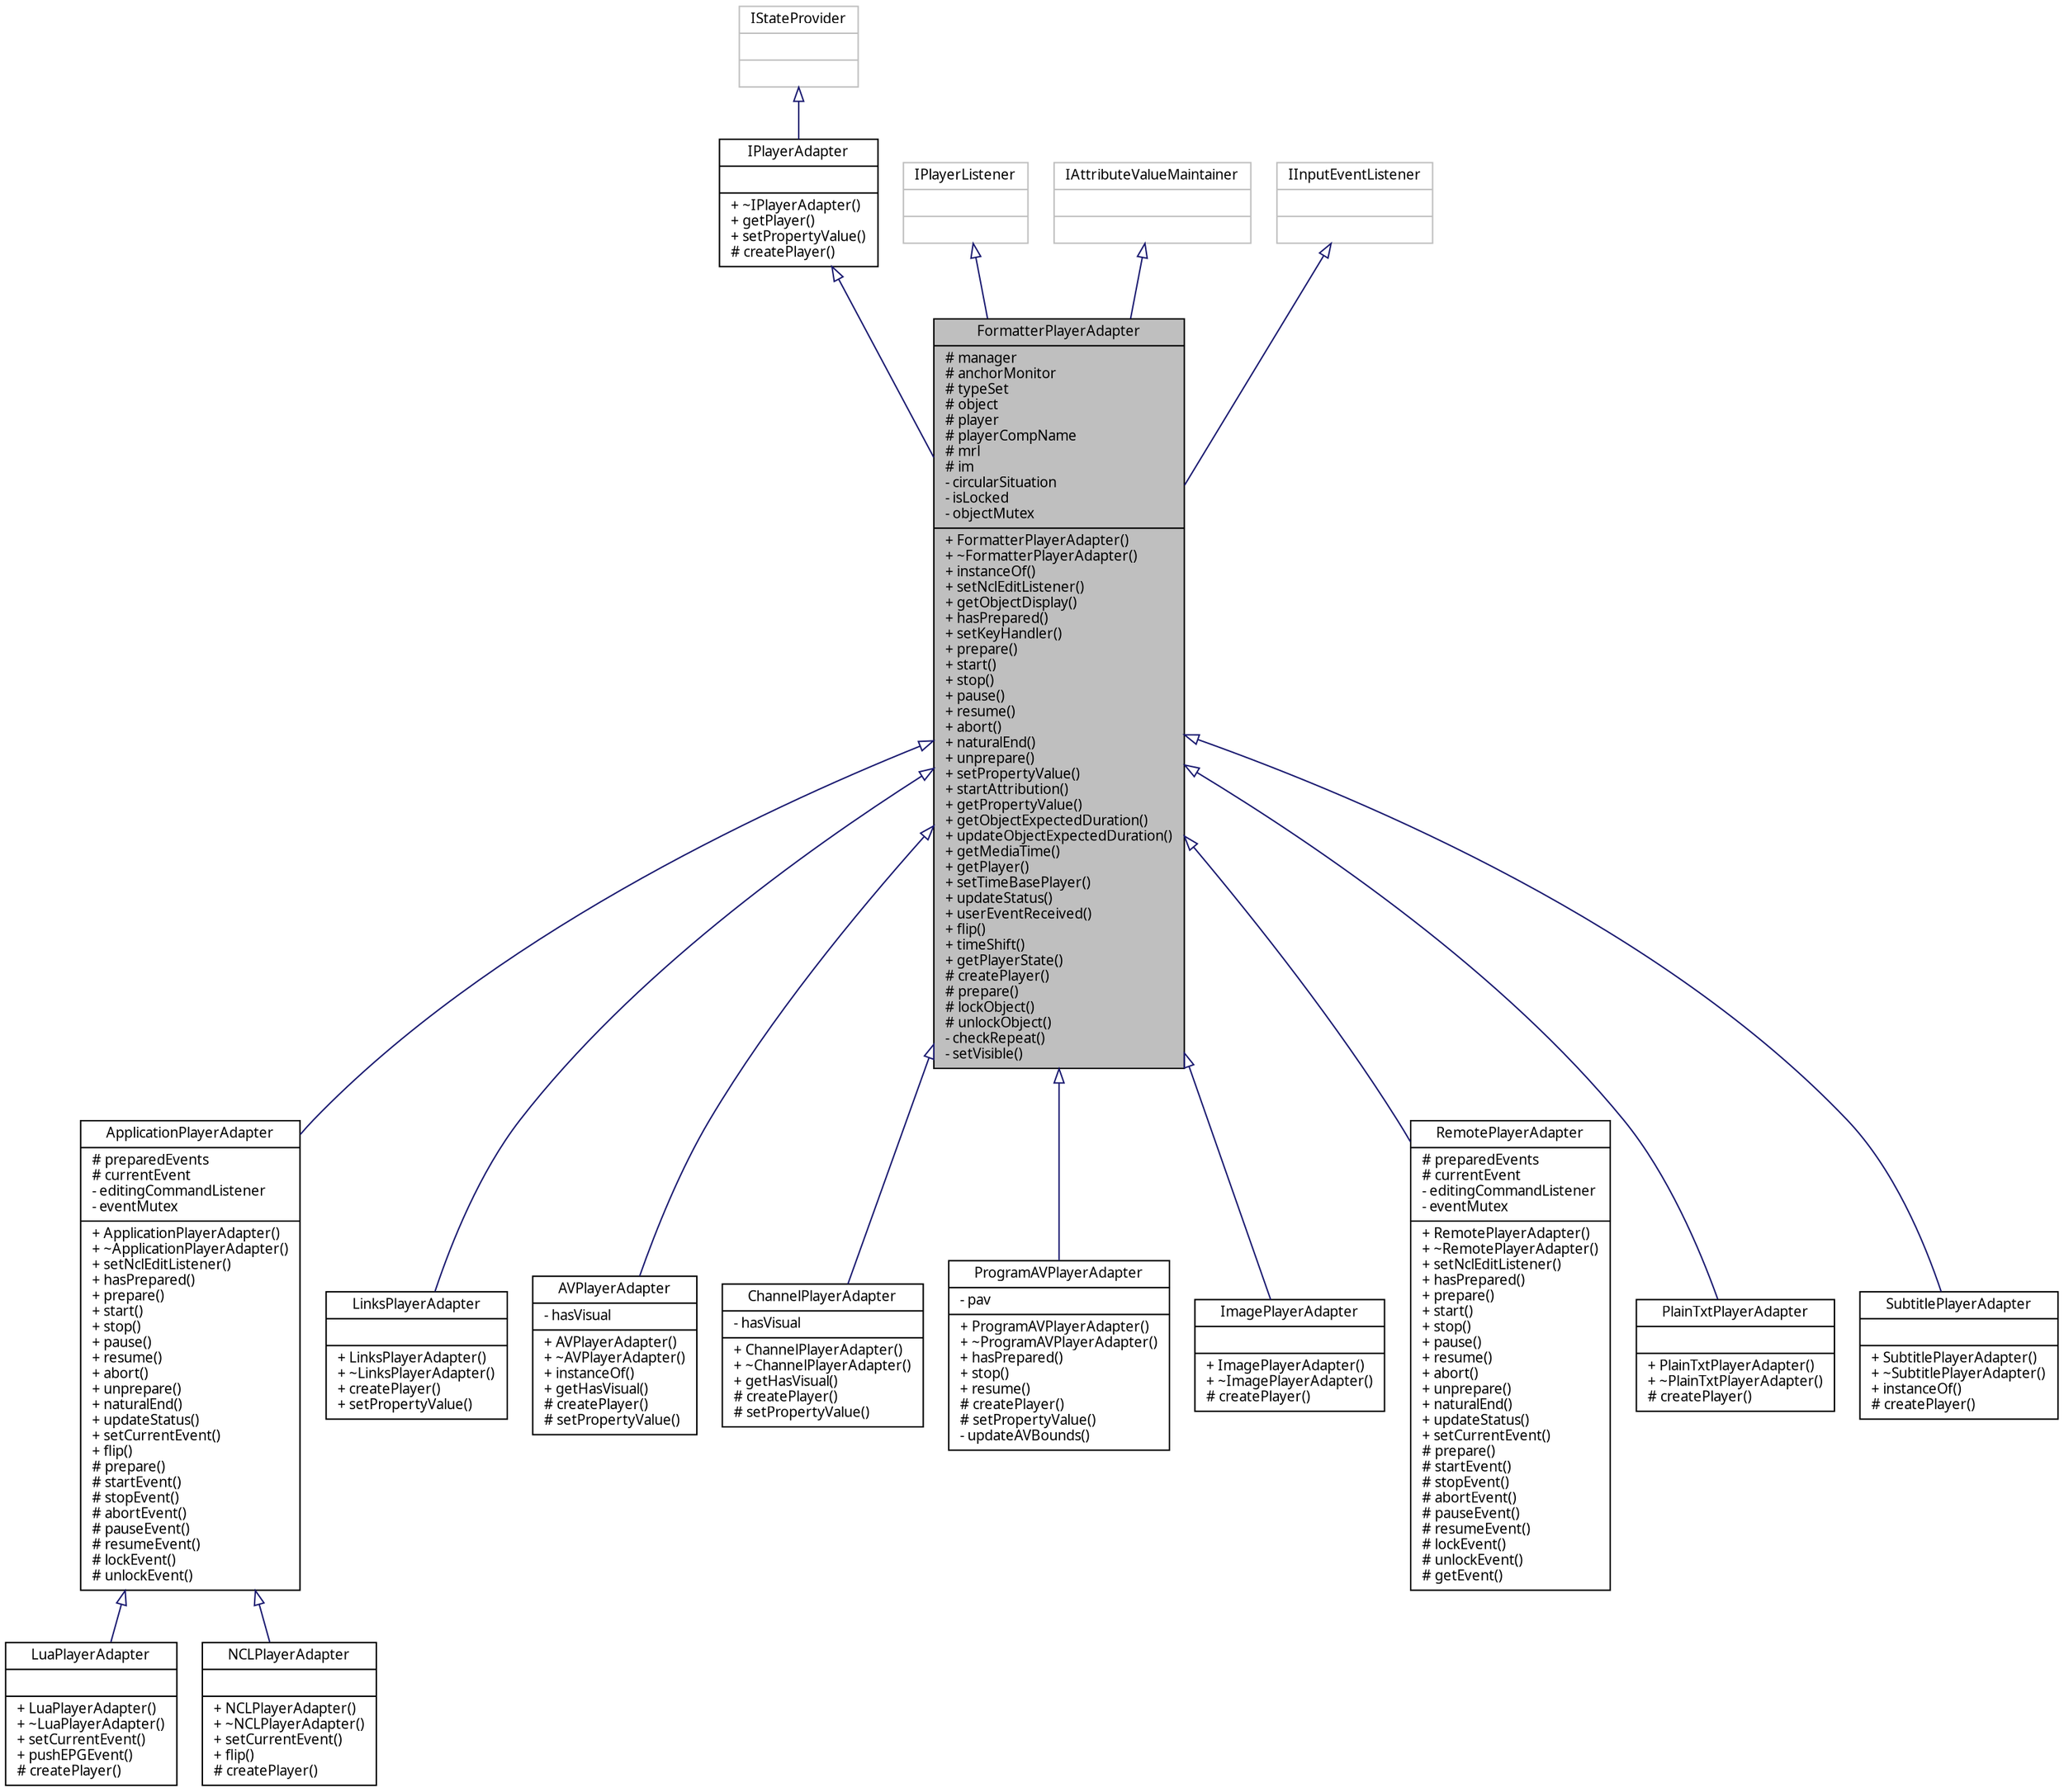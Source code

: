 digraph G
{
  edge [fontname="FreeSans.ttf",fontsize=10,labelfontname="FreeSans.ttf",labelfontsize=10];
  node [fontname="FreeSans.ttf",fontsize=10,shape=record];
  Node1 [label="{FormatterPlayerAdapter\n|# manager\l# anchorMonitor\l# typeSet\l# object\l# player\l# playerCompName\l# mrl\l# im\l- circularSituation\l- isLocked\l- objectMutex\l|+ FormatterPlayerAdapter()\l+ ~FormatterPlayerAdapter()\l+ instanceOf()\l+ setNclEditListener()\l+ getObjectDisplay()\l+ hasPrepared()\l+ setKeyHandler()\l+ prepare()\l+ start()\l+ stop()\l+ pause()\l+ resume()\l+ abort()\l+ naturalEnd()\l+ unprepare()\l+ setPropertyValue()\l+ startAttribution()\l+ getPropertyValue()\l+ getObjectExpectedDuration()\l+ updateObjectExpectedDuration()\l+ getMediaTime()\l+ getPlayer()\l+ setTimeBasePlayer()\l+ updateStatus()\l+ userEventReceived()\l+ flip()\l+ timeShift()\l+ getPlayerState()\l# createPlayer()\l# prepare()\l# lockObject()\l# unlockObject()\l- checkRepeat()\l- setVisible()\l}",height=0.2,width=0.4,color="black", fillcolor="grey75", style="filled" fontcolor="black"];
  Node2 -> Node1 [dir=back,color="midnightblue",fontsize=10,style="solid",arrowtail="empty",fontname="FreeSans.ttf"];
  Node2 [label="{IPlayerAdapter\n||+ ~IPlayerAdapter()\l+ getPlayer()\l+ setPropertyValue()\l# createPlayer()\l}",height=0.2,width=0.4,color="black", fillcolor="white", style="filled",URL="$classbr_1_1pucrio_1_1telemidia_1_1ginga_1_1ncl_1_1adapters_1_1IPlayerAdapter.html"];
  Node3 -> Node2 [dir=back,color="midnightblue",fontsize=10,style="solid",arrowtail="empty",fontname="FreeSans.ttf"];
  Node3 [label="{IStateProvider\n||}",height=0.2,width=0.4,color="grey75", fillcolor="white", style="filled"];
  Node4 -> Node1 [dir=back,color="midnightblue",fontsize=10,style="solid",arrowtail="empty",fontname="FreeSans.ttf"];
  Node4 [label="{IPlayerListener\n||}",height=0.2,width=0.4,color="grey75", fillcolor="white", style="filled"];
  Node5 -> Node1 [dir=back,color="midnightblue",fontsize=10,style="solid",arrowtail="empty",fontname="FreeSans.ttf"];
  Node5 [label="{IAttributeValueMaintainer\n||}",height=0.2,width=0.4,color="grey75", fillcolor="white", style="filled"];
  Node6 -> Node1 [dir=back,color="midnightblue",fontsize=10,style="solid",arrowtail="empty",fontname="FreeSans.ttf"];
  Node6 [label="{IInputEventListener\n||}",height=0.2,width=0.4,color="grey75", fillcolor="white", style="filled"];
  Node1 -> Node7 [dir=back,color="midnightblue",fontsize=10,style="solid",arrowtail="empty",fontname="FreeSans.ttf"];
  Node7 [label="{ApplicationPlayerAdapter\n|# preparedEvents\l# currentEvent\l- editingCommandListener\l- eventMutex\l|+ ApplicationPlayerAdapter()\l+ ~ApplicationPlayerAdapter()\l+ setNclEditListener()\l+ hasPrepared()\l+ prepare()\l+ start()\l+ stop()\l+ pause()\l+ resume()\l+ abort()\l+ unprepare()\l+ naturalEnd()\l+ updateStatus()\l+ setCurrentEvent()\l+ flip()\l# prepare()\l# startEvent()\l# stopEvent()\l# abortEvent()\l# pauseEvent()\l# resumeEvent()\l# lockEvent()\l# unlockEvent()\l}",height=0.2,width=0.4,color="black", fillcolor="white", style="filled",URL="$classbr_1_1pucrio_1_1telemidia_1_1ginga_1_1ncl_1_1adapters_1_1application_1_1ApplicationPlayerAdapter.html"];
  Node7 -> Node8 [dir=back,color="midnightblue",fontsize=10,style="solid",arrowtail="empty",fontname="FreeSans.ttf"];
  Node8 [label="{LuaPlayerAdapter\n||+ LuaPlayerAdapter()\l+ ~LuaPlayerAdapter()\l+ setCurrentEvent()\l+ pushEPGEvent()\l# createPlayer()\l}",height=0.2,width=0.4,color="black", fillcolor="white", style="filled",URL="$classbr_1_1pucrio_1_1telemidia_1_1ginga_1_1ncl_1_1adapters_1_1application_1_1lua_1_1LuaPlayerAdapter.html"];
  Node7 -> Node9 [dir=back,color="midnightblue",fontsize=10,style="solid",arrowtail="empty",fontname="FreeSans.ttf"];
  Node9 [label="{NCLPlayerAdapter\n||+ NCLPlayerAdapter()\l+ ~NCLPlayerAdapter()\l+ setCurrentEvent()\l+ flip()\l# createPlayer()\l}",height=0.2,width=0.4,color="black", fillcolor="white", style="filled",URL="$classbr_1_1pucrio_1_1telemidia_1_1ginga_1_1ncl_1_1adapters_1_1application_1_1ncl_1_1NCLPlayerAdapter.html"];
  Node1 -> Node10 [dir=back,color="midnightblue",fontsize=10,style="solid",arrowtail="empty",fontname="FreeSans.ttf"];
  Node10 [label="{LinksPlayerAdapter\n||+ LinksPlayerAdapter()\l+ ~LinksPlayerAdapter()\l+ createPlayer()\l+ setPropertyValue()\l}",height=0.2,width=0.4,color="black", fillcolor="white", style="filled",URL="$classbr_1_1pucrio_1_1telemidia_1_1ginga_1_1ncl_1_1adapters_1_1application_1_1xhtml_1_1LinksPlayerAdapter.html"];
  Node1 -> Node11 [dir=back,color="midnightblue",fontsize=10,style="solid",arrowtail="empty",fontname="FreeSans.ttf"];
  Node11 [label="{AVPlayerAdapter\n|- hasVisual\l|+ AVPlayerAdapter()\l+ ~AVPlayerAdapter()\l+ instanceOf()\l+ getHasVisual()\l# createPlayer()\l# setPropertyValue()\l}",height=0.2,width=0.4,color="black", fillcolor="white", style="filled",URL="$classbr_1_1pucrio_1_1telemidia_1_1ginga_1_1ncl_1_1adapters_1_1av_1_1AVPlayerAdapter.html"];
  Node1 -> Node12 [dir=back,color="midnightblue",fontsize=10,style="solid",arrowtail="empty",fontname="FreeSans.ttf"];
  Node12 [label="{ChannelPlayerAdapter\n|- hasVisual\l|+ ChannelPlayerAdapter()\l+ ~ChannelPlayerAdapter()\l+ getHasVisual()\l# createPlayer()\l# setPropertyValue()\l}",height=0.2,width=0.4,color="black", fillcolor="white", style="filled",URL="$classbr_1_1pucrio_1_1telemidia_1_1ginga_1_1ncl_1_1adapters_1_1av_1_1ChannelPlayerAdapter.html"];
  Node1 -> Node13 [dir=back,color="midnightblue",fontsize=10,style="solid",arrowtail="empty",fontname="FreeSans.ttf"];
  Node13 [label="{ProgramAVPlayerAdapter\n|- pav\l|+ ProgramAVPlayerAdapter()\l+ ~ProgramAVPlayerAdapter()\l+ hasPrepared()\l+ stop()\l+ resume()\l# createPlayer()\l# setPropertyValue()\l- updateAVBounds()\l}",height=0.2,width=0.4,color="black", fillcolor="white", style="filled",URL="$classbr_1_1pucrio_1_1telemidia_1_1ginga_1_1ncl_1_1adapters_1_1av_1_1tv_1_1ProgramAVPlayerAdapter.html"];
  Node1 -> Node14 [dir=back,color="midnightblue",fontsize=10,style="solid",arrowtail="empty",fontname="FreeSans.ttf"];
  Node14 [label="{ImagePlayerAdapter\n||+ ImagePlayerAdapter()\l+ ~ImagePlayerAdapter()\l# createPlayer()\l}",height=0.2,width=0.4,color="black", fillcolor="white", style="filled",URL="$classbr_1_1pucrio_1_1telemidia_1_1ginga_1_1ncl_1_1adapters_1_1image_1_1ImagePlayerAdapter.html"];
  Node1 -> Node15 [dir=back,color="midnightblue",fontsize=10,style="solid",arrowtail="empty",fontname="FreeSans.ttf"];
  Node15 [label="{RemotePlayerAdapter\n|# preparedEvents\l# currentEvent\l- editingCommandListener\l- eventMutex\l|+ RemotePlayerAdapter()\l+ ~RemotePlayerAdapter()\l+ setNclEditListener()\l+ hasPrepared()\l+ prepare()\l+ start()\l+ stop()\l+ pause()\l+ resume()\l+ abort()\l+ unprepare()\l+ naturalEnd()\l+ updateStatus()\l+ setCurrentEvent()\l# prepare()\l# startEvent()\l# stopEvent()\l# abortEvent()\l# pauseEvent()\l# resumeEvent()\l# lockEvent()\l# unlockEvent()\l# getEvent()\l}",height=0.2,width=0.4,color="black", fillcolor="white", style="filled",URL="$classbr_1_1pucrio_1_1telemidia_1_1ginga_1_1ncl_1_1adapters_1_1remote_1_1RemotePlayerAdapter.html"];
  Node1 -> Node16 [dir=back,color="midnightblue",fontsize=10,style="solid",arrowtail="empty",fontname="FreeSans.ttf"];
  Node16 [label="{PlainTxtPlayerAdapter\n||+ PlainTxtPlayerAdapter()\l+ ~PlainTxtPlayerAdapter()\l# createPlayer()\l}",height=0.2,width=0.4,color="black", fillcolor="white", style="filled",URL="$classbr_1_1pucrio_1_1telemidia_1_1ginga_1_1ncl_1_1adapters_1_1text_1_1PlainTxtPlayerAdapter.html"];
  Node1 -> Node17 [dir=back,color="midnightblue",fontsize=10,style="solid",arrowtail="empty",fontname="FreeSans.ttf"];
  Node17 [label="{SubtitlePlayerAdapter\n||+ SubtitlePlayerAdapter()\l+ ~SubtitlePlayerAdapter()\l+ instanceOf()\l# createPlayer()\l}",height=0.2,width=0.4,color="black", fillcolor="white", style="filled",URL="$classbr_1_1pucrio_1_1telemidia_1_1ginga_1_1ncl_1_1adapters_1_1text_1_1SubtitlePlayerAdapter.html"];
}

